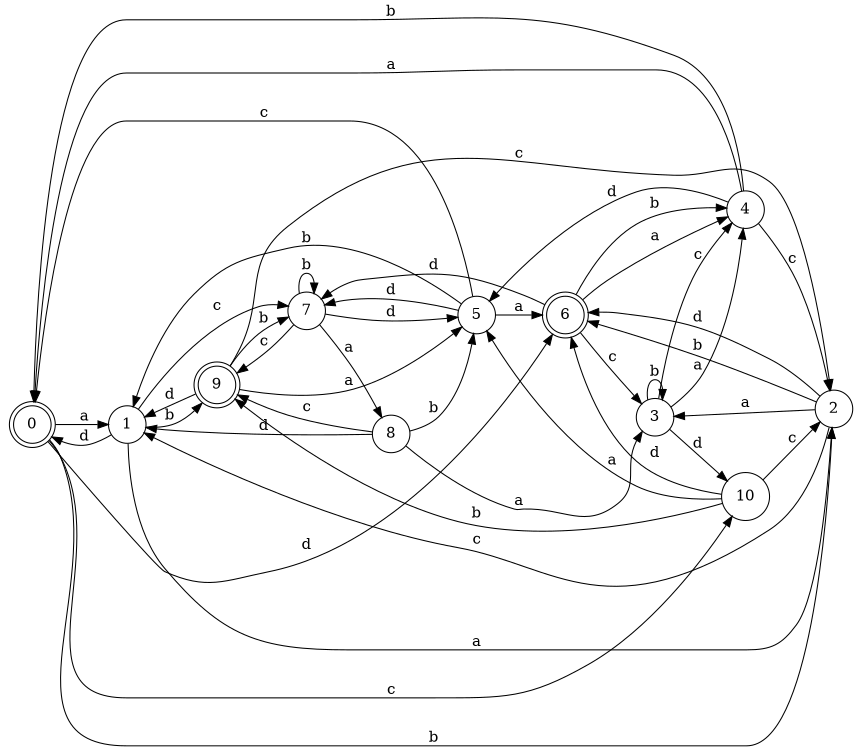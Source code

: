 digraph n9_1 {
__start0 [label="" shape="none"];

rankdir=LR;
size="8,5";

s0 [style="rounded,filled", color="black", fillcolor="white" shape="doublecircle", label="0"];
s1 [style="filled", color="black", fillcolor="white" shape="circle", label="1"];
s2 [style="filled", color="black", fillcolor="white" shape="circle", label="2"];
s3 [style="filled", color="black", fillcolor="white" shape="circle", label="3"];
s4 [style="filled", color="black", fillcolor="white" shape="circle", label="4"];
s5 [style="filled", color="black", fillcolor="white" shape="circle", label="5"];
s6 [style="rounded,filled", color="black", fillcolor="white" shape="doublecircle", label="6"];
s7 [style="filled", color="black", fillcolor="white" shape="circle", label="7"];
s8 [style="filled", color="black", fillcolor="white" shape="circle", label="8"];
s9 [style="rounded,filled", color="black", fillcolor="white" shape="doublecircle", label="9"];
s10 [style="filled", color="black", fillcolor="white" shape="circle", label="10"];
s0 -> s1 [label="a"];
s0 -> s2 [label="b"];
s0 -> s10 [label="c"];
s0 -> s6 [label="d"];
s1 -> s2 [label="a"];
s1 -> s9 [label="b"];
s1 -> s7 [label="c"];
s1 -> s0 [label="d"];
s2 -> s3 [label="a"];
s2 -> s6 [label="b"];
s2 -> s1 [label="c"];
s2 -> s6 [label="d"];
s3 -> s4 [label="a"];
s3 -> s3 [label="b"];
s3 -> s4 [label="c"];
s3 -> s10 [label="d"];
s4 -> s0 [label="a"];
s4 -> s0 [label="b"];
s4 -> s2 [label="c"];
s4 -> s5 [label="d"];
s5 -> s6 [label="a"];
s5 -> s1 [label="b"];
s5 -> s0 [label="c"];
s5 -> s7 [label="d"];
s6 -> s4 [label="a"];
s6 -> s4 [label="b"];
s6 -> s3 [label="c"];
s6 -> s7 [label="d"];
s7 -> s8 [label="a"];
s7 -> s7 [label="b"];
s7 -> s9 [label="c"];
s7 -> s5 [label="d"];
s8 -> s3 [label="a"];
s8 -> s5 [label="b"];
s8 -> s9 [label="c"];
s8 -> s1 [label="d"];
s9 -> s5 [label="a"];
s9 -> s7 [label="b"];
s9 -> s2 [label="c"];
s9 -> s1 [label="d"];
s10 -> s5 [label="a"];
s10 -> s9 [label="b"];
s10 -> s2 [label="c"];
s10 -> s6 [label="d"];

}
